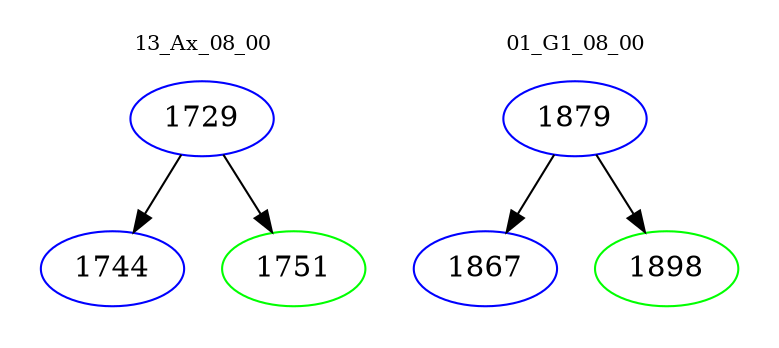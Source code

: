 digraph{
subgraph cluster_0 {
color = white
label = "13_Ax_08_00";
fontsize=10;
T0_1729 [label="1729", color="blue"]
T0_1729 -> T0_1744 [color="black"]
T0_1744 [label="1744", color="blue"]
T0_1729 -> T0_1751 [color="black"]
T0_1751 [label="1751", color="green"]
}
subgraph cluster_1 {
color = white
label = "01_G1_08_00";
fontsize=10;
T1_1879 [label="1879", color="blue"]
T1_1879 -> T1_1867 [color="black"]
T1_1867 [label="1867", color="blue"]
T1_1879 -> T1_1898 [color="black"]
T1_1898 [label="1898", color="green"]
}
}
